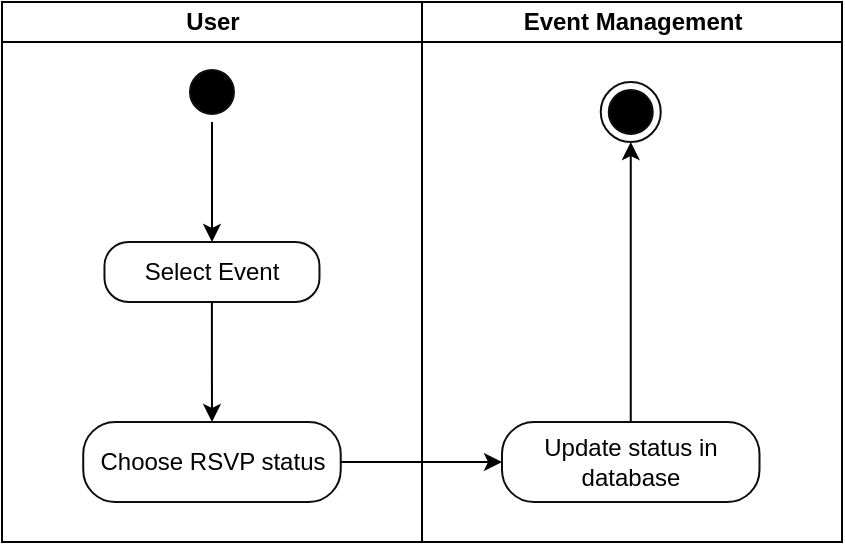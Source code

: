 <mxfile version="24.2.5" type="github">
  <diagram name="Page-1" id="TyaBgu1agD6pws7YxjKI">
    <mxGraphModel dx="1682" dy="723" grid="1" gridSize="10" guides="1" tooltips="1" connect="1" arrows="1" fold="1" page="1" pageScale="1" pageWidth="850" pageHeight="1100" math="0" shadow="0">
      <root>
        <mxCell id="0" />
        <mxCell id="1" parent="0" />
        <mxCell id="P02ZNdNzoUeAUOKUxui0-10" value="Event Management" style="swimlane;startSize=20;html=1;" vertex="1" parent="1">
          <mxGeometry x="170" y="70" width="210" height="270" as="geometry" />
        </mxCell>
        <mxCell id="P02ZNdNzoUeAUOKUxui0-35" style="edgeStyle=orthogonalEdgeStyle;rounded=0;orthogonalLoop=1;jettySize=auto;html=1;entryX=0.5;entryY=1;entryDx=0;entryDy=0;" edge="1" parent="P02ZNdNzoUeAUOKUxui0-10" source="P02ZNdNzoUeAUOKUxui0-9" target="P02ZNdNzoUeAUOKUxui0-32">
          <mxGeometry relative="1" as="geometry" />
        </mxCell>
        <mxCell id="P02ZNdNzoUeAUOKUxui0-9" value="Update status in database" style="rounded=1;whiteSpace=wrap;html=1;arcSize=40;fontColor=#000000;fillColor=#FFFFFF;strokeColor=#0D0D0D;" vertex="1" parent="P02ZNdNzoUeAUOKUxui0-10">
          <mxGeometry x="40" y="210.0" width="128.75" height="40" as="geometry" />
        </mxCell>
        <mxCell id="P02ZNdNzoUeAUOKUxui0-32" value="" style="ellipse;html=1;shape=endState;fillColor=#000000;strokeColor=#0D0D0D;" vertex="1" parent="P02ZNdNzoUeAUOKUxui0-10">
          <mxGeometry x="89.38" y="40.0" width="30" height="30" as="geometry" />
        </mxCell>
        <mxCell id="P02ZNdNzoUeAUOKUxui0-18" value="User" style="swimlane;startSize=20;html=1;" vertex="1" parent="1">
          <mxGeometry x="-40" y="70" width="210" height="270" as="geometry" />
        </mxCell>
        <mxCell id="P02ZNdNzoUeAUOKUxui0-1" value="" style="ellipse;html=1;shape=startState;fillColor=#000000;strokeColor=#0D0D0D;" vertex="1" parent="P02ZNdNzoUeAUOKUxui0-18">
          <mxGeometry x="89.99" y="30.0" width="30" height="30" as="geometry" />
        </mxCell>
        <mxCell id="P02ZNdNzoUeAUOKUxui0-33" style="edgeStyle=orthogonalEdgeStyle;rounded=0;orthogonalLoop=1;jettySize=auto;html=1;entryX=0.5;entryY=0;entryDx=0;entryDy=0;" edge="1" parent="P02ZNdNzoUeAUOKUxui0-18" source="P02ZNdNzoUeAUOKUxui0-3" target="P02ZNdNzoUeAUOKUxui0-8">
          <mxGeometry relative="1" as="geometry" />
        </mxCell>
        <mxCell id="P02ZNdNzoUeAUOKUxui0-3" value="Select Event" style="rounded=1;whiteSpace=wrap;html=1;arcSize=40;fontColor=#000000;fillColor=#FFFFFF;strokeColor=#0D0D0D;" vertex="1" parent="P02ZNdNzoUeAUOKUxui0-18">
          <mxGeometry x="51.24" y="120.0" width="107.5" height="30" as="geometry" />
        </mxCell>
        <mxCell id="P02ZNdNzoUeAUOKUxui0-5" style="edgeStyle=orthogonalEdgeStyle;rounded=0;orthogonalLoop=1;jettySize=auto;html=1;entryX=0.5;entryY=0;entryDx=0;entryDy=0;" edge="1" parent="P02ZNdNzoUeAUOKUxui0-18" source="P02ZNdNzoUeAUOKUxui0-1" target="P02ZNdNzoUeAUOKUxui0-3">
          <mxGeometry relative="1" as="geometry" />
        </mxCell>
        <mxCell id="P02ZNdNzoUeAUOKUxui0-8" value="Choose RSVP status" style="rounded=1;whiteSpace=wrap;html=1;arcSize=40;fontColor=#000000;fillColor=#FFFFFF;strokeColor=#0D0D0D;" vertex="1" parent="P02ZNdNzoUeAUOKUxui0-18">
          <mxGeometry x="40.62" y="210.0" width="128.75" height="40" as="geometry" />
        </mxCell>
        <mxCell id="P02ZNdNzoUeAUOKUxui0-34" style="edgeStyle=orthogonalEdgeStyle;rounded=0;orthogonalLoop=1;jettySize=auto;html=1;entryX=0;entryY=0.5;entryDx=0;entryDy=0;" edge="1" parent="1" source="P02ZNdNzoUeAUOKUxui0-8" target="P02ZNdNzoUeAUOKUxui0-9">
          <mxGeometry relative="1" as="geometry" />
        </mxCell>
      </root>
    </mxGraphModel>
  </diagram>
</mxfile>
